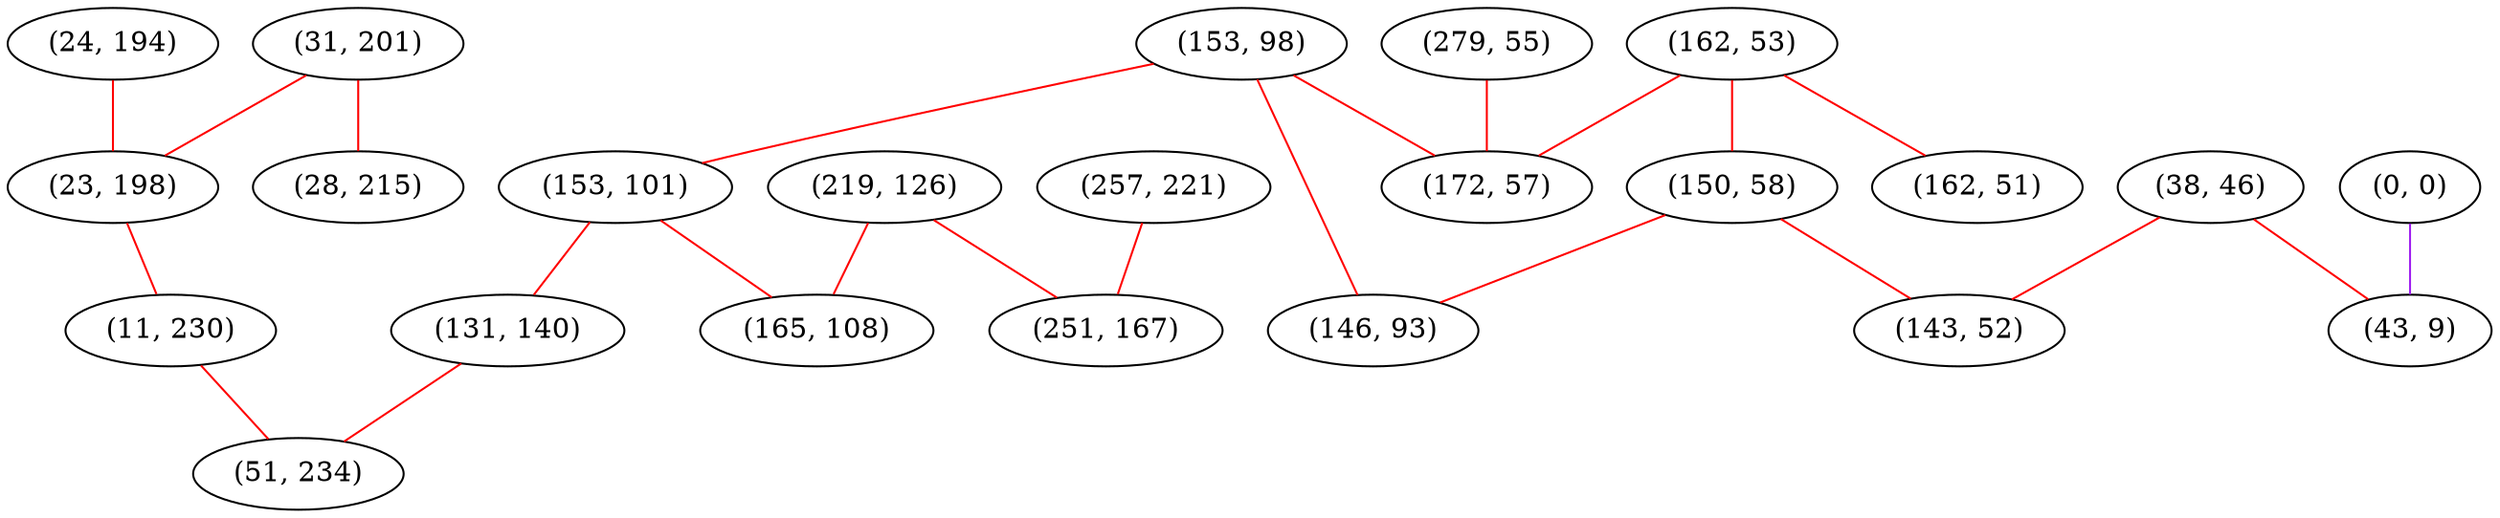 graph "" {
"(279, 55)";
"(24, 194)";
"(257, 221)";
"(153, 98)";
"(153, 101)";
"(162, 53)";
"(150, 58)";
"(146, 93)";
"(0, 0)";
"(31, 201)";
"(172, 57)";
"(219, 126)";
"(162, 51)";
"(23, 198)";
"(11, 230)";
"(38, 46)";
"(131, 140)";
"(143, 52)";
"(28, 215)";
"(43, 9)";
"(251, 167)";
"(51, 234)";
"(165, 108)";
"(279, 55)" -- "(172, 57)"  [color=red, key=0, weight=1];
"(24, 194)" -- "(23, 198)"  [color=red, key=0, weight=1];
"(257, 221)" -- "(251, 167)"  [color=red, key=0, weight=1];
"(153, 98)" -- "(153, 101)"  [color=red, key=0, weight=1];
"(153, 98)" -- "(146, 93)"  [color=red, key=0, weight=1];
"(153, 98)" -- "(172, 57)"  [color=red, key=0, weight=1];
"(153, 101)" -- "(165, 108)"  [color=red, key=0, weight=1];
"(153, 101)" -- "(131, 140)"  [color=red, key=0, weight=1];
"(162, 53)" -- "(162, 51)"  [color=red, key=0, weight=1];
"(162, 53)" -- "(150, 58)"  [color=red, key=0, weight=1];
"(162, 53)" -- "(172, 57)"  [color=red, key=0, weight=1];
"(150, 58)" -- "(143, 52)"  [color=red, key=0, weight=1];
"(150, 58)" -- "(146, 93)"  [color=red, key=0, weight=1];
"(0, 0)" -- "(43, 9)"  [color=purple, key=0, weight=4];
"(31, 201)" -- "(23, 198)"  [color=red, key=0, weight=1];
"(31, 201)" -- "(28, 215)"  [color=red, key=0, weight=1];
"(219, 126)" -- "(251, 167)"  [color=red, key=0, weight=1];
"(219, 126)" -- "(165, 108)"  [color=red, key=0, weight=1];
"(23, 198)" -- "(11, 230)"  [color=red, key=0, weight=1];
"(11, 230)" -- "(51, 234)"  [color=red, key=0, weight=1];
"(38, 46)" -- "(143, 52)"  [color=red, key=0, weight=1];
"(38, 46)" -- "(43, 9)"  [color=red, key=0, weight=1];
"(131, 140)" -- "(51, 234)"  [color=red, key=0, weight=1];
}

